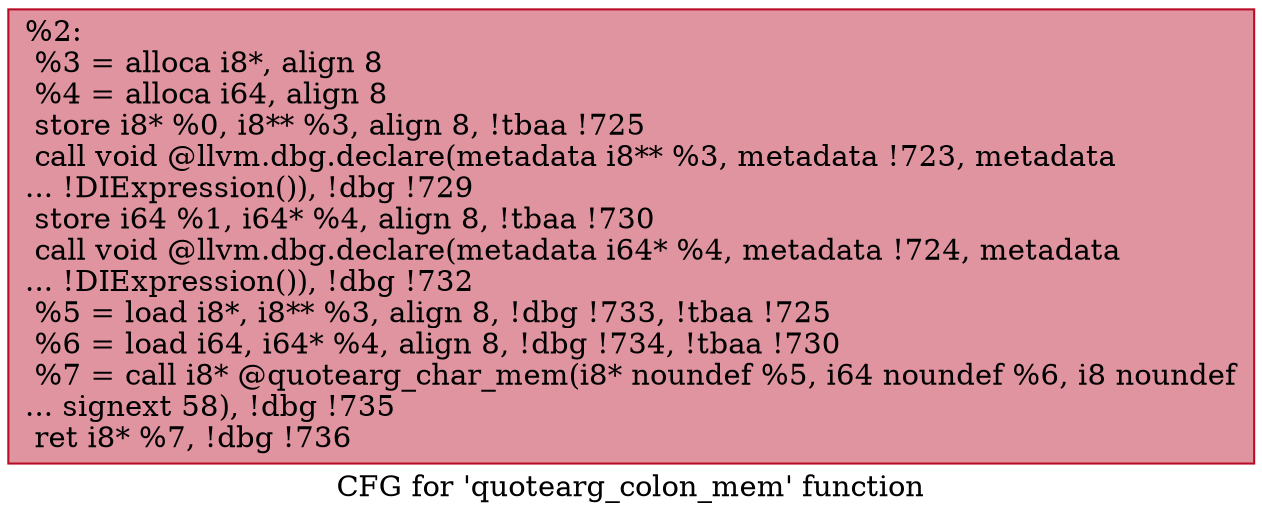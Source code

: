 digraph "CFG for 'quotearg_colon_mem' function" {
	label="CFG for 'quotearg_colon_mem' function";

	Node0x10f56a0 [shape=record,color="#b70d28ff", style=filled, fillcolor="#b70d2870",label="{%2:\l  %3 = alloca i8*, align 8\l  %4 = alloca i64, align 8\l  store i8* %0, i8** %3, align 8, !tbaa !725\l  call void @llvm.dbg.declare(metadata i8** %3, metadata !723, metadata\l... !DIExpression()), !dbg !729\l  store i64 %1, i64* %4, align 8, !tbaa !730\l  call void @llvm.dbg.declare(metadata i64* %4, metadata !724, metadata\l... !DIExpression()), !dbg !732\l  %5 = load i8*, i8** %3, align 8, !dbg !733, !tbaa !725\l  %6 = load i64, i64* %4, align 8, !dbg !734, !tbaa !730\l  %7 = call i8* @quotearg_char_mem(i8* noundef %5, i64 noundef %6, i8 noundef\l... signext 58), !dbg !735\l  ret i8* %7, !dbg !736\l}"];
}
